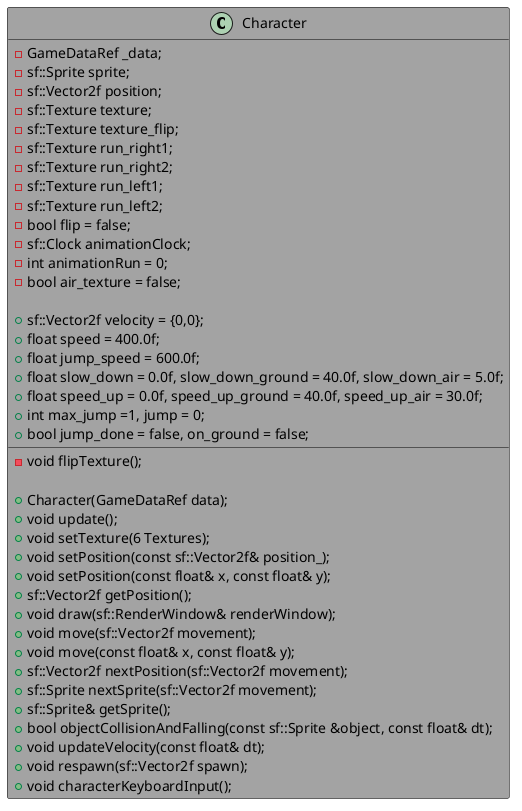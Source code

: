 @startuml
skinparam class{
    BorderColor black
    BackgroundColor #a3a3a3
}

class Character{
-GameDataRef _data;
-sf::Sprite sprite;
-sf::Vector2f position;
-sf::Texture texture;
-sf::Texture texture_flip;
-sf::Texture run_right1;
-sf::Texture run_right2;
-sf::Texture run_left1;
-sf::Texture run_left2;
-bool flip = false;
-sf::Clock animationClock;
-int animationRun = 0;
-bool air_texture = false;

+sf::Vector2f velocity = {0,0};
+float speed = 400.0f;
+float jump_speed = 600.0f;
+float slow_down = 0.0f, slow_down_ground = 40.0f, slow_down_air = 5.0f;
+float speed_up = 0.0f, speed_up_ground = 40.0f, speed_up_air = 30.0f;
+int max_jump =1, jump = 0;
+bool jump_done = false, on_ground = false;


-void flipTexture();

+Character(GameDataRef data);
+void update();
+void setTexture(6 Textures);
+void setPosition(const sf::Vector2f& position_);
+void setPosition(const float& x, const float& y);
+sf::Vector2f getPosition();
+void draw(sf::RenderWindow& renderWindow);
+void move(sf::Vector2f movement);
+void move(const float& x, const float& y);
+sf::Vector2f nextPosition(sf::Vector2f movement);
+sf::Sprite nextSprite(sf::Vector2f movement);
+sf::Sprite& getSprite();
+bool objectCollisionAndFalling(const sf::Sprite &object, const float& dt);
+void updateVelocity(const float& dt);
+void respawn(sf::Vector2f spawn);
+void characterKeyboardInput();
}

@enduml